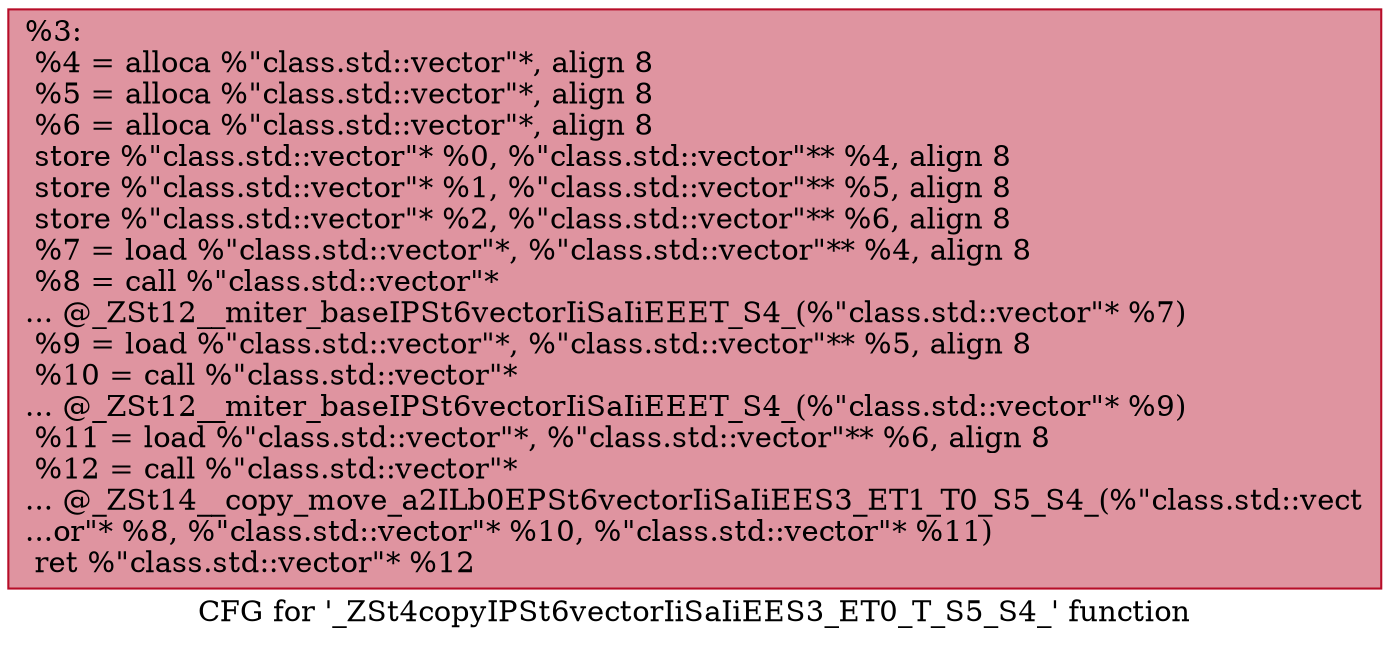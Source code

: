 digraph "CFG for '_ZSt4copyIPSt6vectorIiSaIiEES3_ET0_T_S5_S4_' function" {
	label="CFG for '_ZSt4copyIPSt6vectorIiSaIiEES3_ET0_T_S5_S4_' function";

	Node0x559aeab3a1f0 [shape=record,color="#b70d28ff", style=filled, fillcolor="#b70d2870",label="{%3:\l  %4 = alloca %\"class.std::vector\"*, align 8\l  %5 = alloca %\"class.std::vector\"*, align 8\l  %6 = alloca %\"class.std::vector\"*, align 8\l  store %\"class.std::vector\"* %0, %\"class.std::vector\"** %4, align 8\l  store %\"class.std::vector\"* %1, %\"class.std::vector\"** %5, align 8\l  store %\"class.std::vector\"* %2, %\"class.std::vector\"** %6, align 8\l  %7 = load %\"class.std::vector\"*, %\"class.std::vector\"** %4, align 8\l  %8 = call %\"class.std::vector\"*\l... @_ZSt12__miter_baseIPSt6vectorIiSaIiEEET_S4_(%\"class.std::vector\"* %7)\l  %9 = load %\"class.std::vector\"*, %\"class.std::vector\"** %5, align 8\l  %10 = call %\"class.std::vector\"*\l... @_ZSt12__miter_baseIPSt6vectorIiSaIiEEET_S4_(%\"class.std::vector\"* %9)\l  %11 = load %\"class.std::vector\"*, %\"class.std::vector\"** %6, align 8\l  %12 = call %\"class.std::vector\"*\l... @_ZSt14__copy_move_a2ILb0EPSt6vectorIiSaIiEES3_ET1_T0_S5_S4_(%\"class.std::vect\l...or\"* %8, %\"class.std::vector\"* %10, %\"class.std::vector\"* %11)\l  ret %\"class.std::vector\"* %12\l}"];
}
